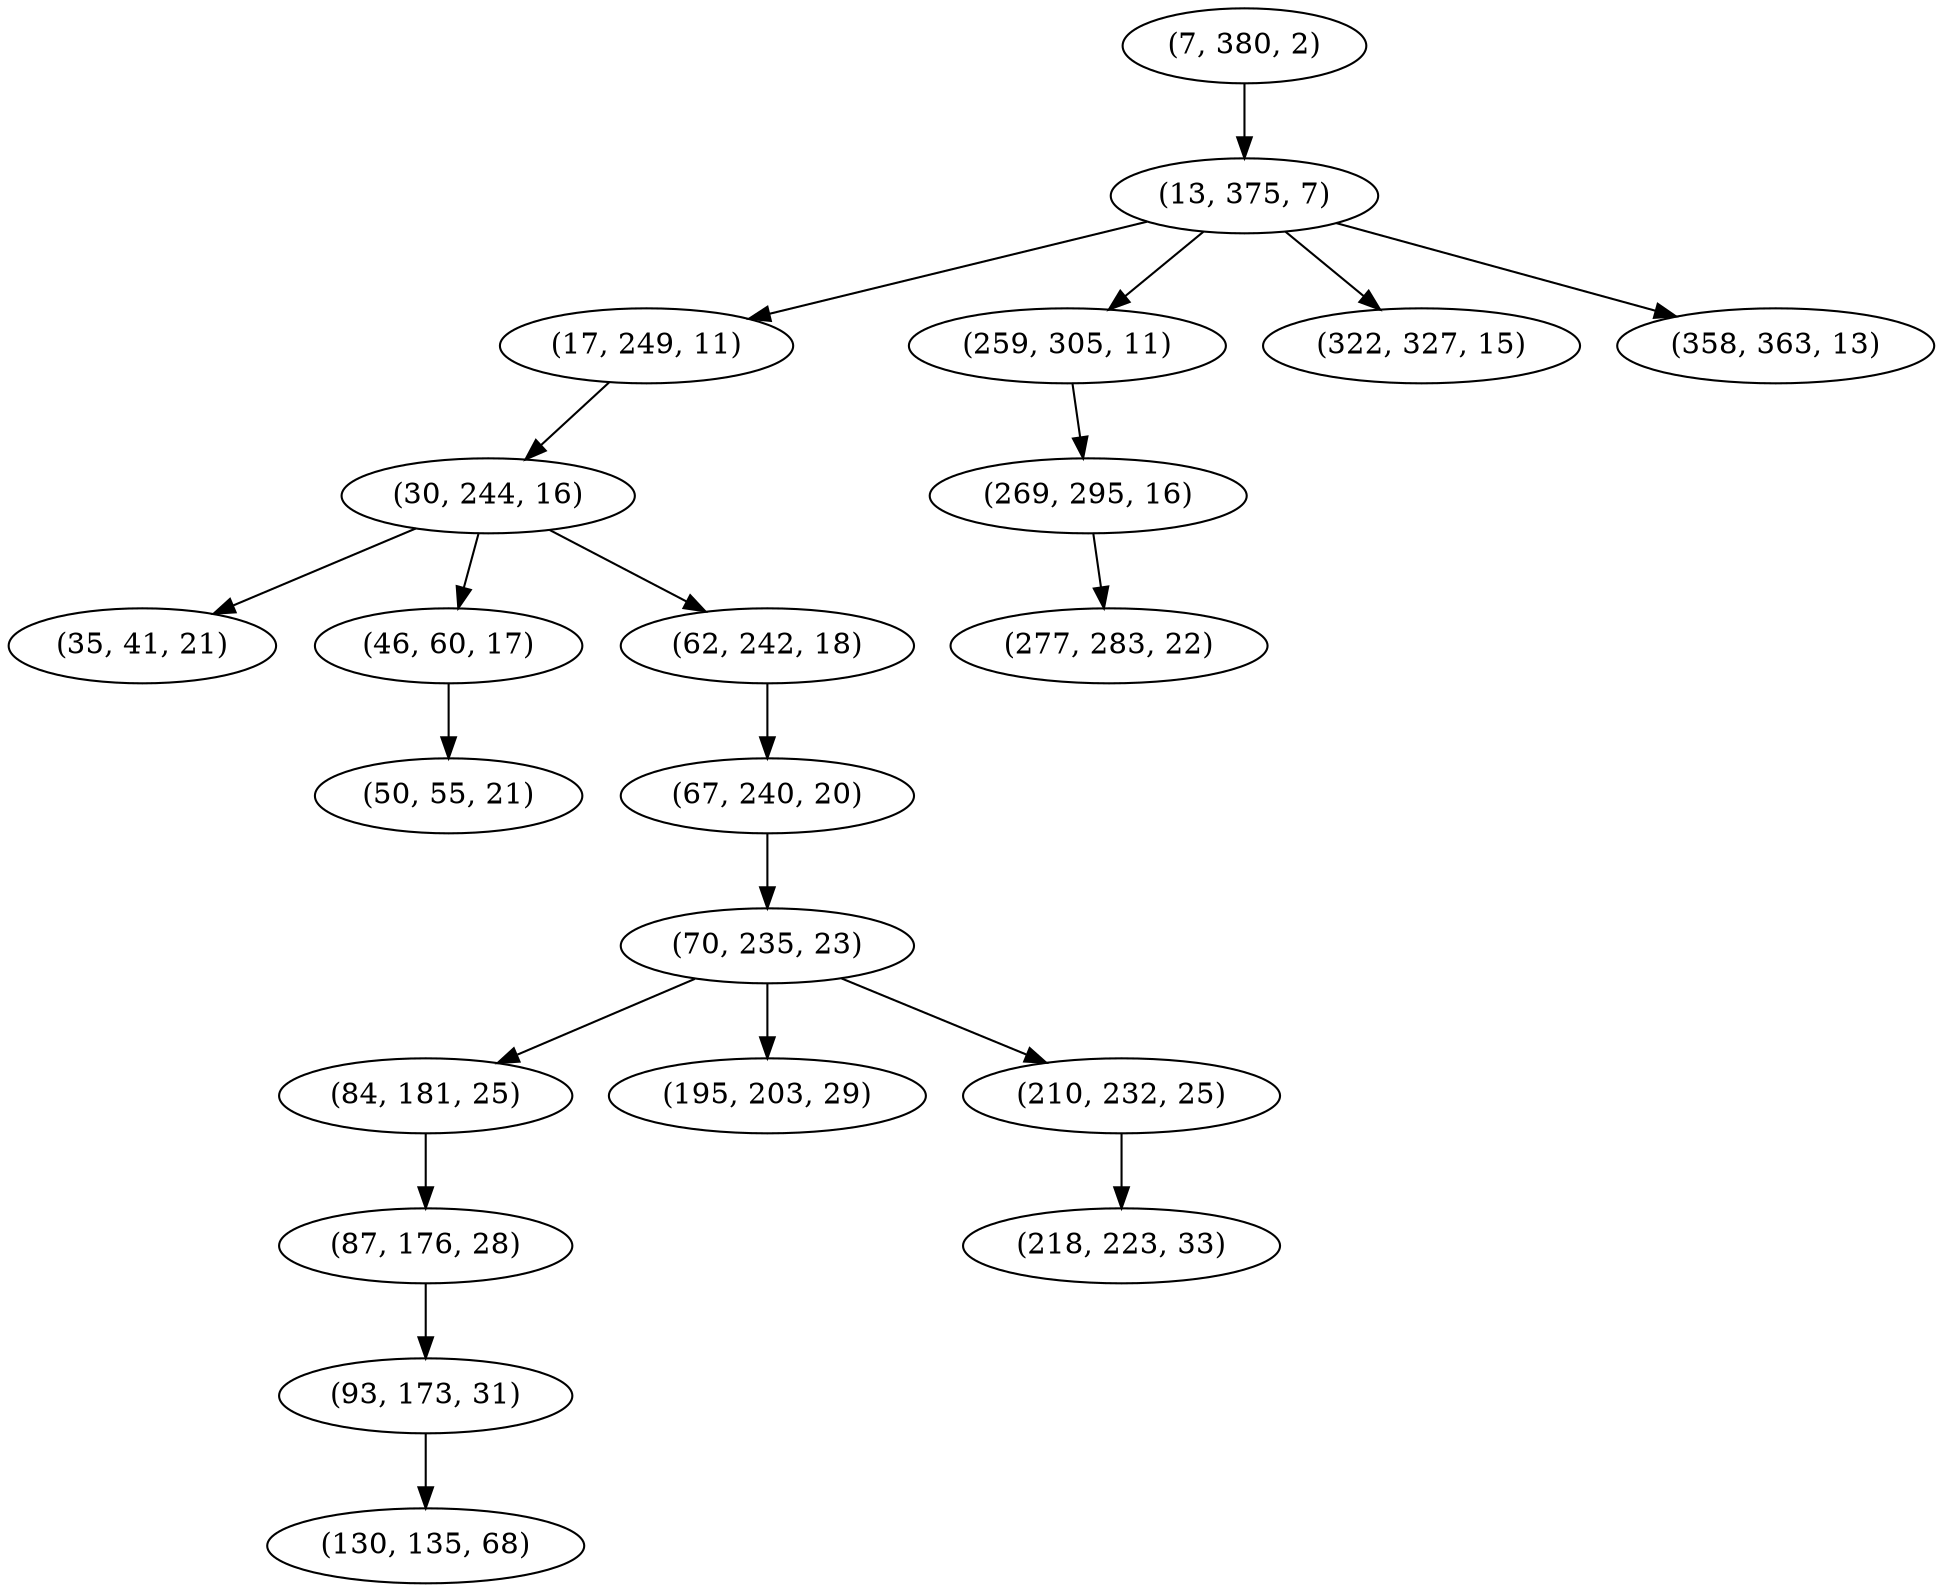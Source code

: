 digraph tree {
    "(7, 380, 2)";
    "(13, 375, 7)";
    "(17, 249, 11)";
    "(30, 244, 16)";
    "(35, 41, 21)";
    "(46, 60, 17)";
    "(50, 55, 21)";
    "(62, 242, 18)";
    "(67, 240, 20)";
    "(70, 235, 23)";
    "(84, 181, 25)";
    "(87, 176, 28)";
    "(93, 173, 31)";
    "(130, 135, 68)";
    "(195, 203, 29)";
    "(210, 232, 25)";
    "(218, 223, 33)";
    "(259, 305, 11)";
    "(269, 295, 16)";
    "(277, 283, 22)";
    "(322, 327, 15)";
    "(358, 363, 13)";
    "(7, 380, 2)" -> "(13, 375, 7)";
    "(13, 375, 7)" -> "(17, 249, 11)";
    "(13, 375, 7)" -> "(259, 305, 11)";
    "(13, 375, 7)" -> "(322, 327, 15)";
    "(13, 375, 7)" -> "(358, 363, 13)";
    "(17, 249, 11)" -> "(30, 244, 16)";
    "(30, 244, 16)" -> "(35, 41, 21)";
    "(30, 244, 16)" -> "(46, 60, 17)";
    "(30, 244, 16)" -> "(62, 242, 18)";
    "(46, 60, 17)" -> "(50, 55, 21)";
    "(62, 242, 18)" -> "(67, 240, 20)";
    "(67, 240, 20)" -> "(70, 235, 23)";
    "(70, 235, 23)" -> "(84, 181, 25)";
    "(70, 235, 23)" -> "(195, 203, 29)";
    "(70, 235, 23)" -> "(210, 232, 25)";
    "(84, 181, 25)" -> "(87, 176, 28)";
    "(87, 176, 28)" -> "(93, 173, 31)";
    "(93, 173, 31)" -> "(130, 135, 68)";
    "(210, 232, 25)" -> "(218, 223, 33)";
    "(259, 305, 11)" -> "(269, 295, 16)";
    "(269, 295, 16)" -> "(277, 283, 22)";
}
